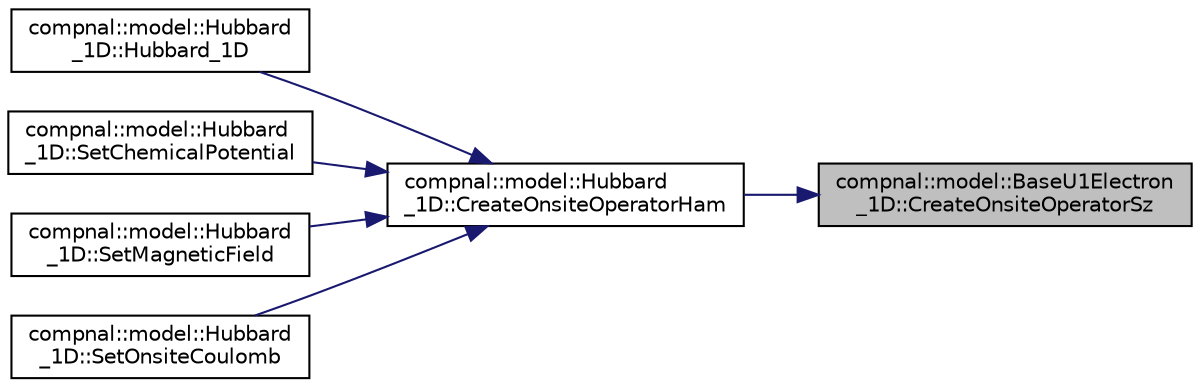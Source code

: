 digraph "compnal::model::BaseU1Electron_1D::CreateOnsiteOperatorSz"
{
 // INTERACTIVE_SVG=YES
 // LATEX_PDF_SIZE
  edge [fontname="Helvetica",fontsize="10",labelfontname="Helvetica",labelfontsize="10"];
  node [fontname="Helvetica",fontsize="10",shape=record];
  rankdir="RL";
  Node1 [label="compnal::model::BaseU1Electron\l_1D::CreateOnsiteOperatorSz",height=0.2,width=0.4,color="black", fillcolor="grey75", style="filled", fontcolor="black",tooltip="Generate the spin operator for the z-direction for the electrons ."];
  Node1 -> Node2 [dir="back",color="midnightblue",fontsize="10",style="solid",fontname="Helvetica"];
  Node2 [label="compnal::model::Hubbard\l_1D::CreateOnsiteOperatorHam",height=0.2,width=0.4,color="black", fillcolor="white", style="filled",URL="$d9/d7b/classcompnal_1_1model_1_1_hubbard__1_d.html#a879169d51bdfedd522454e9cf9af42ee",tooltip="Create the onsite Hamiltonian."];
  Node2 -> Node3 [dir="back",color="midnightblue",fontsize="10",style="solid",fontname="Helvetica"];
  Node3 [label="compnal::model::Hubbard\l_1D::Hubbard_1D",height=0.2,width=0.4,color="black", fillcolor="white", style="filled",URL="$d9/d7b/classcompnal_1_1model_1_1_hubbard__1_d.html#a3d421777171753d4388c9c6e545a5f27",tooltip="Constructor of Hubbard_1D class."];
  Node2 -> Node4 [dir="back",color="midnightblue",fontsize="10",style="solid",fontname="Helvetica"];
  Node4 [label="compnal::model::Hubbard\l_1D::SetChemicalPotential",height=0.2,width=0.4,color="black", fillcolor="white", style="filled",URL="$d9/d7b/classcompnal_1_1model_1_1_hubbard__1_d.html#aba696ed51bc3a98aeb35e8d3d9206639",tooltip="Set the chemical potential."];
  Node2 -> Node5 [dir="back",color="midnightblue",fontsize="10",style="solid",fontname="Helvetica"];
  Node5 [label="compnal::model::Hubbard\l_1D::SetMagneticField",height=0.2,width=0.4,color="black", fillcolor="white", style="filled",URL="$d9/d7b/classcompnal_1_1model_1_1_hubbard__1_d.html#abcf228a598e68e3c787c5f91ec61fd5b",tooltip="Set the magnetic fields for the z-direction."];
  Node2 -> Node6 [dir="back",color="midnightblue",fontsize="10",style="solid",fontname="Helvetica"];
  Node6 [label="compnal::model::Hubbard\l_1D::SetOnsiteCoulomb",height=0.2,width=0.4,color="black", fillcolor="white", style="filled",URL="$d9/d7b/classcompnal_1_1model_1_1_hubbard__1_d.html#a2e8dbb3e07b92f31092b7c8d5f849b57",tooltip="Set the onsite density interactions."];
}
